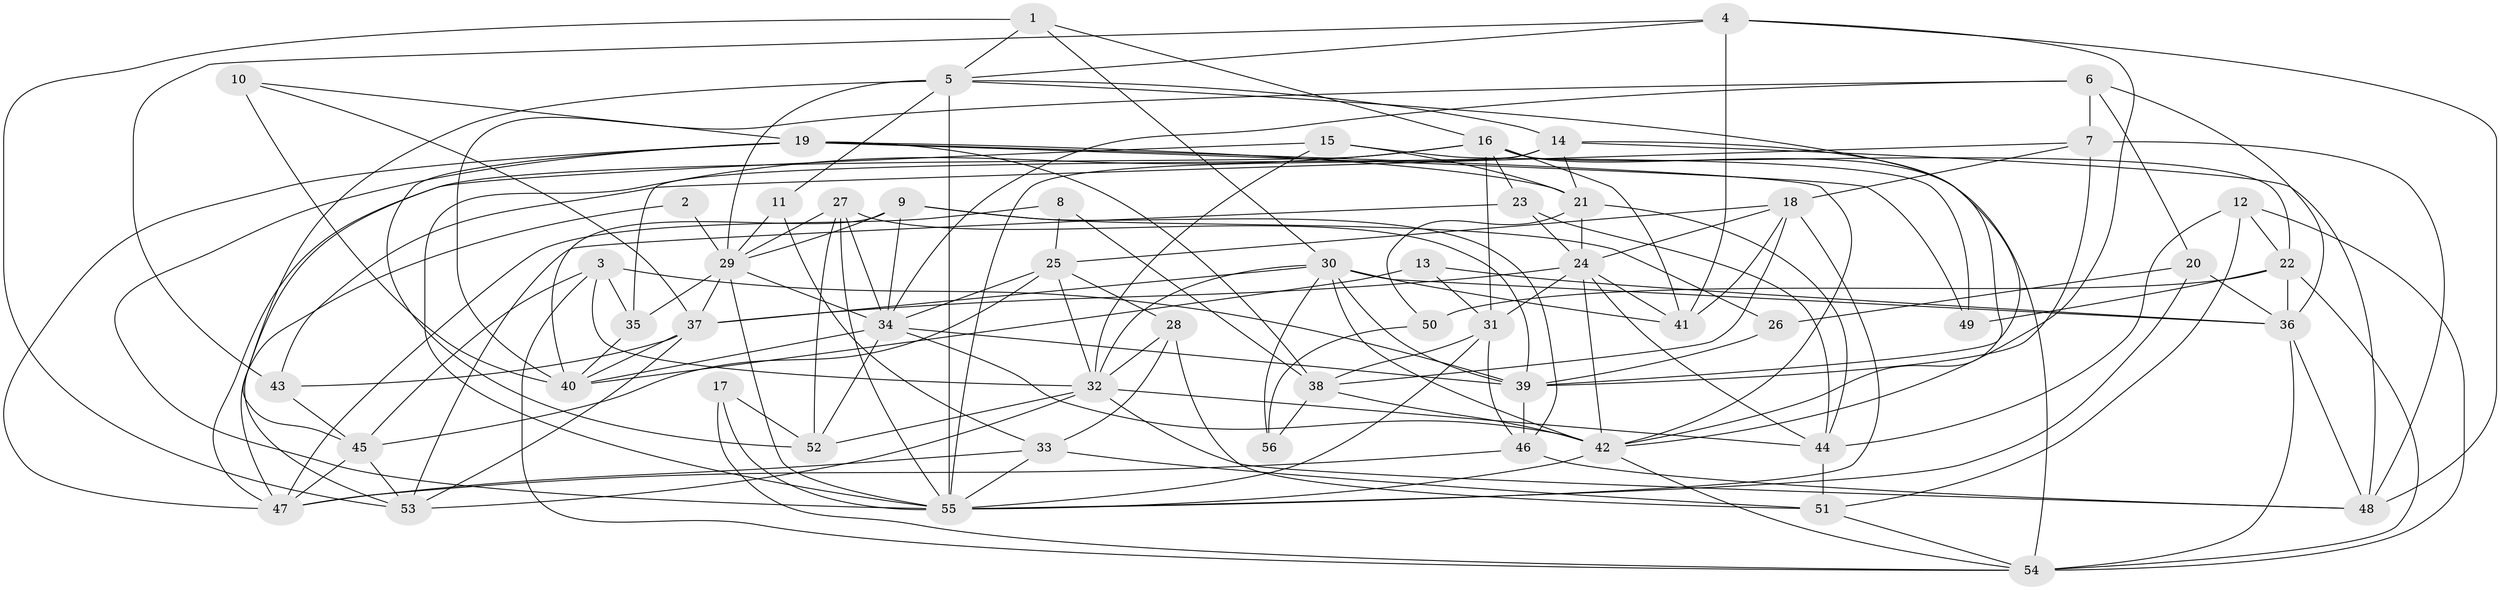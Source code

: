// original degree distribution, {6: 0.07142857142857142, 4: 0.22321428571428573, 7: 0.044642857142857144, 5: 0.24107142857142858, 2: 0.14285714285714285, 3: 0.26785714285714285, 8: 0.008928571428571428}
// Generated by graph-tools (version 1.1) at 2025/50/03/09/25 03:50:05]
// undirected, 56 vertices, 157 edges
graph export_dot {
graph [start="1"]
  node [color=gray90,style=filled];
  1;
  2;
  3;
  4;
  5;
  6;
  7;
  8;
  9;
  10;
  11;
  12;
  13;
  14;
  15;
  16;
  17;
  18;
  19;
  20;
  21;
  22;
  23;
  24;
  25;
  26;
  27;
  28;
  29;
  30;
  31;
  32;
  33;
  34;
  35;
  36;
  37;
  38;
  39;
  40;
  41;
  42;
  43;
  44;
  45;
  46;
  47;
  48;
  49;
  50;
  51;
  52;
  53;
  54;
  55;
  56;
  1 -- 5 [weight=1.0];
  1 -- 16 [weight=1.0];
  1 -- 30 [weight=1.0];
  1 -- 53 [weight=1.0];
  2 -- 29 [weight=1.0];
  2 -- 47 [weight=1.0];
  3 -- 32 [weight=1.0];
  3 -- 35 [weight=1.0];
  3 -- 39 [weight=1.0];
  3 -- 45 [weight=1.0];
  3 -- 54 [weight=1.0];
  4 -- 5 [weight=1.0];
  4 -- 41 [weight=1.0];
  4 -- 42 [weight=1.0];
  4 -- 43 [weight=1.0];
  4 -- 48 [weight=1.0];
  5 -- 11 [weight=1.0];
  5 -- 14 [weight=1.0];
  5 -- 29 [weight=2.0];
  5 -- 39 [weight=1.0];
  5 -- 45 [weight=1.0];
  5 -- 55 [weight=1.0];
  6 -- 7 [weight=1.0];
  6 -- 20 [weight=1.0];
  6 -- 34 [weight=1.0];
  6 -- 36 [weight=1.0];
  6 -- 40 [weight=1.0];
  7 -- 18 [weight=1.0];
  7 -- 39 [weight=1.0];
  7 -- 43 [weight=1.0];
  7 -- 48 [weight=2.0];
  8 -- 25 [weight=1.0];
  8 -- 38 [weight=1.0];
  8 -- 47 [weight=1.0];
  9 -- 26 [weight=1.0];
  9 -- 29 [weight=1.0];
  9 -- 34 [weight=1.0];
  9 -- 40 [weight=2.0];
  9 -- 46 [weight=1.0];
  10 -- 19 [weight=1.0];
  10 -- 37 [weight=1.0];
  10 -- 40 [weight=2.0];
  11 -- 29 [weight=1.0];
  11 -- 33 [weight=1.0];
  12 -- 22 [weight=1.0];
  12 -- 44 [weight=1.0];
  12 -- 51 [weight=1.0];
  12 -- 54 [weight=1.0];
  13 -- 31 [weight=1.0];
  13 -- 36 [weight=1.0];
  13 -- 40 [weight=1.0];
  14 -- 21 [weight=1.0];
  14 -- 35 [weight=1.0];
  14 -- 42 [weight=1.0];
  14 -- 48 [weight=1.0];
  14 -- 55 [weight=1.0];
  15 -- 21 [weight=1.0];
  15 -- 32 [weight=1.0];
  15 -- 49 [weight=1.0];
  15 -- 53 [weight=1.0];
  16 -- 22 [weight=1.0];
  16 -- 23 [weight=1.0];
  16 -- 31 [weight=1.0];
  16 -- 41 [weight=1.0];
  16 -- 47 [weight=1.0];
  16 -- 54 [weight=1.0];
  16 -- 55 [weight=1.0];
  17 -- 52 [weight=1.0];
  17 -- 54 [weight=1.0];
  17 -- 55 [weight=1.0];
  18 -- 24 [weight=1.0];
  18 -- 25 [weight=1.0];
  18 -- 38 [weight=1.0];
  18 -- 41 [weight=1.0];
  18 -- 55 [weight=1.0];
  19 -- 21 [weight=1.0];
  19 -- 38 [weight=1.0];
  19 -- 42 [weight=1.0];
  19 -- 47 [weight=1.0];
  19 -- 49 [weight=1.0];
  19 -- 52 [weight=1.0];
  19 -- 55 [weight=1.0];
  20 -- 26 [weight=1.0];
  20 -- 36 [weight=1.0];
  20 -- 55 [weight=1.0];
  21 -- 24 [weight=1.0];
  21 -- 44 [weight=1.0];
  21 -- 50 [weight=1.0];
  22 -- 36 [weight=1.0];
  22 -- 49 [weight=1.0];
  22 -- 50 [weight=1.0];
  22 -- 54 [weight=1.0];
  23 -- 24 [weight=1.0];
  23 -- 44 [weight=1.0];
  23 -- 53 [weight=1.0];
  24 -- 31 [weight=1.0];
  24 -- 37 [weight=1.0];
  24 -- 41 [weight=1.0];
  24 -- 42 [weight=1.0];
  24 -- 44 [weight=1.0];
  25 -- 28 [weight=1.0];
  25 -- 32 [weight=1.0];
  25 -- 34 [weight=1.0];
  25 -- 45 [weight=1.0];
  26 -- 39 [weight=1.0];
  27 -- 29 [weight=1.0];
  27 -- 34 [weight=1.0];
  27 -- 39 [weight=1.0];
  27 -- 52 [weight=1.0];
  27 -- 55 [weight=1.0];
  28 -- 32 [weight=1.0];
  28 -- 33 [weight=1.0];
  28 -- 51 [weight=1.0];
  29 -- 34 [weight=1.0];
  29 -- 35 [weight=1.0];
  29 -- 37 [weight=1.0];
  29 -- 55 [weight=1.0];
  30 -- 32 [weight=1.0];
  30 -- 36 [weight=1.0];
  30 -- 37 [weight=1.0];
  30 -- 39 [weight=1.0];
  30 -- 41 [weight=1.0];
  30 -- 42 [weight=1.0];
  30 -- 56 [weight=1.0];
  31 -- 38 [weight=1.0];
  31 -- 46 [weight=1.0];
  31 -- 55 [weight=1.0];
  32 -- 44 [weight=1.0];
  32 -- 48 [weight=1.0];
  32 -- 52 [weight=1.0];
  32 -- 53 [weight=1.0];
  33 -- 47 [weight=1.0];
  33 -- 51 [weight=1.0];
  33 -- 55 [weight=1.0];
  34 -- 39 [weight=1.0];
  34 -- 40 [weight=1.0];
  34 -- 42 [weight=1.0];
  34 -- 52 [weight=1.0];
  35 -- 40 [weight=1.0];
  36 -- 48 [weight=1.0];
  36 -- 54 [weight=1.0];
  37 -- 40 [weight=1.0];
  37 -- 43 [weight=1.0];
  37 -- 53 [weight=1.0];
  38 -- 42 [weight=1.0];
  38 -- 56 [weight=1.0];
  39 -- 46 [weight=1.0];
  42 -- 54 [weight=1.0];
  42 -- 55 [weight=1.0];
  43 -- 45 [weight=1.0];
  44 -- 51 [weight=1.0];
  45 -- 47 [weight=1.0];
  45 -- 53 [weight=1.0];
  46 -- 47 [weight=1.0];
  46 -- 48 [weight=1.0];
  50 -- 56 [weight=1.0];
  51 -- 54 [weight=1.0];
}
